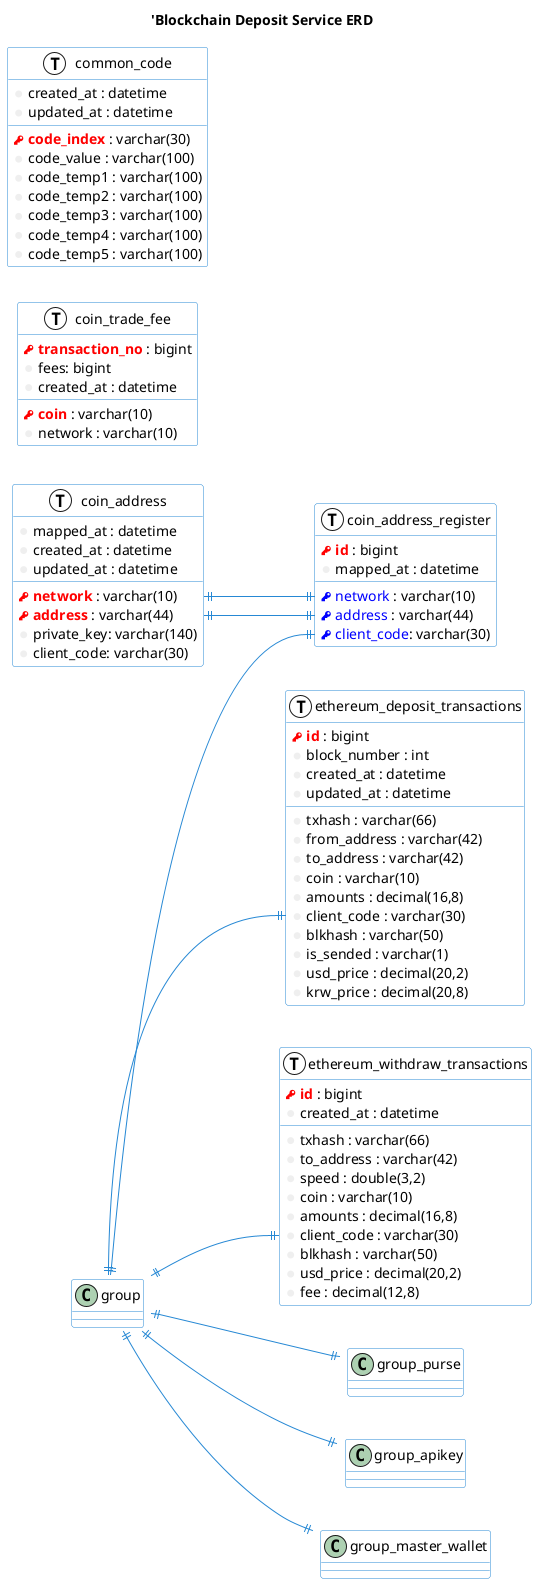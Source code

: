 @startuml
!define primary_key(x) <b><color:red><&key> x</color></b>
!define foreign_key(x) <color:blue><&key> x</color>
!define column(x) <color:#efefef><&media-record></color> x
!define table(x) entity x << (T, white) >>

left to right direction
skinparam roundcorner 5
skinparam shadowing false
skinparam handwritten false
skinparam class {
    BackgroundColor white
    ArrowColor #2688d4
    BorderColor #2688d4
}

title 'Blockchain Deposit Service ERD



table( coin_address ) {
    primary_key( network ) : varchar(10)
    primary_key( address ) : varchar(44)
    column( private_key ): varchar(140)
    column( client_code ): varchar(30)
    column( mapped_at ) : datetime
    column( created_at ) : datetime
    column( updated_at ) : datetime
}

table( coin_address_register ) {
    primary_key( id ) : bigint
    foreign_key( network ) : varchar(10)
    foreign_key( address ) : varchar(44)
    foreign_key( client_code ): varchar(30)
    column( mapped_at ) : datetime
}

table( coin_trade_fee ) {
    primary_key( transaction_no ) : bigint
    primary_key( coin ) : varchar(10)
    column( network ) : varchar(10)
    column( fees ): bigint
    column( created_at ) : datetime
}

table( common_code ) {
    primary_key( code_index) : varchar(30)
    column( code_value ) : varchar(100)
    column( code_temp1 ) : varchar(100)
    column( code_temp2 ) : varchar(100)
    column( code_temp3 ) : varchar(100)
    column( code_temp4 ) : varchar(100)
    column( code_temp5 ) : varchar(100)
    column( created_at ) : datetime
    column( updated_at ) : datetime
}

table( ethereum_deposit_transactions ) {
    primary_key( id ) : bigint
    column( txhash ) : varchar(66)
    column( from_address ) : varchar(42)
    column( to_address ) : varchar(42)
    column( block_number ) : int
    column( coin ) : varchar(10)
    column( amounts ) : decimal(16,8)
    column( client_code ) : varchar(30)
    column( blkhash ) : varchar(50)
    column( is_sended ) : varchar(1)
    column( usd_price ) : decimal(20,2)
    column( krw_price ) : decimal(20,8)
    column( created_at ) : datetime
    column( updated_at ) : datetime
}

table( ethereum_withdraw_transactions ) {
    primary_key( id ) : bigint
    column( txhash ) : varchar(66)
    column( to_address ) : varchar(42)
    column( speed ) : double(3,2)
    column( coin ) : varchar(10)
    column( amounts ) : decimal(16,8)
    column( client_code ) : varchar(30)
    column( blkhash ) : varchar(50)
    column( usd_price ) : decimal(20,2)
    column( fee ) : decimal(12,8)
    column( created_at ) : datetime
}


group::client_code||--|| group_purse::client_code
group::client_code||--|| group_apikey::client_code
group::client_code||--|| group_master_wallet::client_code
group::client_code||--|| coin_address_register::client_code
group::client_code||--|| ethereum_deposit_transactions::client_code
group::client_code||--|| ethereum_withdraw_transactions::client_code

coin_address::network ||--|| coin_address_register::network
coin_address::address ||--|| coin_address_register::address
@enduml
